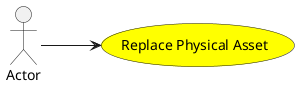 @startuml


left to right direction

usecase "Replace Physical Asset" as ReplacePhysicalAsset #yellow

Actor "Actor" as Actor

Actor --> ReplacePhysicalAsset











@enduml
